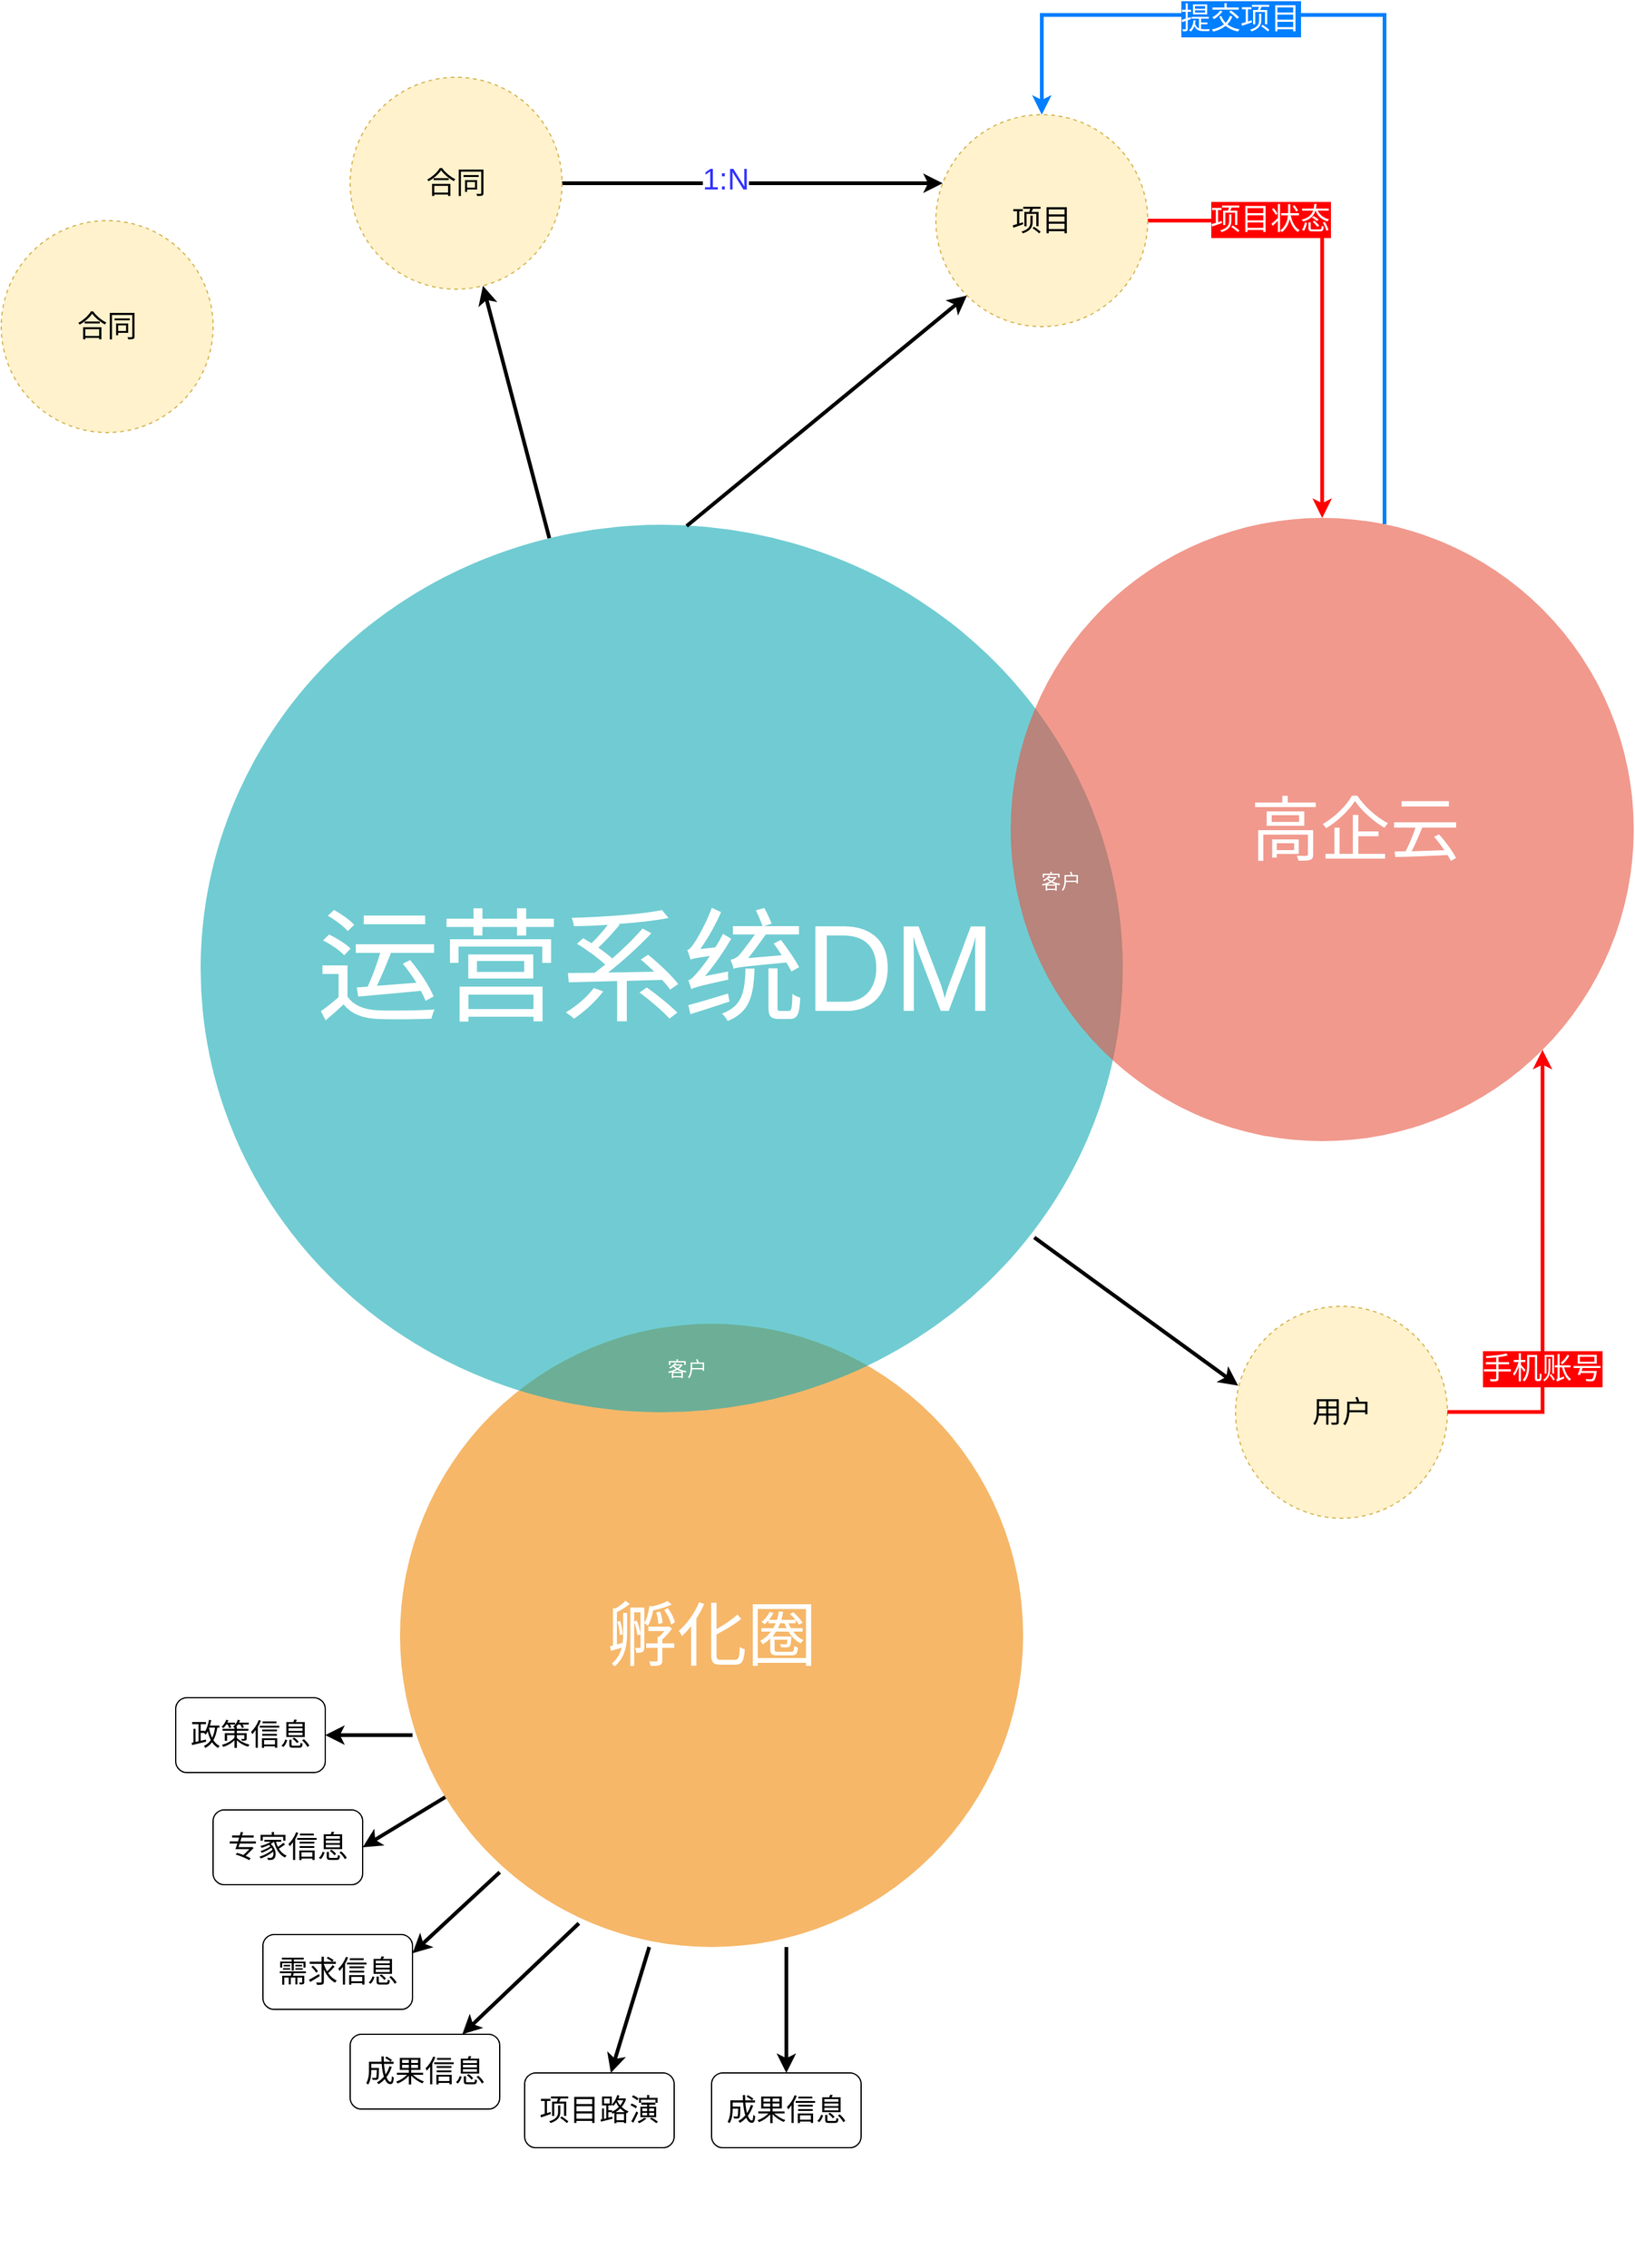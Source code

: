 <mxfile version="10.6.5" type="github"><diagram id="3228e29e-7158-1315-38df-8450db1d8a1d" name="Page-1"><mxGraphModel dx="2852" dy="1660" grid="1" gridSize="10" guides="1" tooltips="1" connect="1" arrows="1" fold="1" page="1" pageScale="1" pageWidth="1169" pageHeight="827" background="#ffffff" math="0" shadow="0"><root><mxCell id="0"/><mxCell id="1" parent="0"/><mxCell id="21531" value="&lt;font style=&quot;font-size: 56px&quot;&gt;孵化圈&lt;/font&gt;" style="ellipse;fillColor=#F08705;opacity=60;strokeColor=none;html=1;fontColor=#FFFFFF;" parent="1" vertex="1"><mxGeometry x="-110" y="610.0" width="500" height="500" as="geometry"/></mxCell><mxCell id="21532" value="" style="ellipse;fillColor=#12AAB5;opacity=60;strokeColor=none;html=1;fontColor=#FFFFFF;" parent="1" vertex="1"><mxGeometry x="-270" y="-31" width="740" height="712" as="geometry"/></mxCell><mxCell id="K_L-0eqV742R1BbK6Dzr-21558" style="edgeStyle=orthogonalEdgeStyle;rounded=0;orthogonalLoop=1;jettySize=auto;html=1;entryX=0.5;entryY=0;entryDx=0;entryDy=0;strokeColor=#007FFF;strokeWidth=3;fontSize=24;fontColor=#FF0000;" edge="1" parent="1" source="21533" target="K_L-0eqV742R1BbK6Dzr-21546"><mxGeometry relative="1" as="geometry"><Array as="points"><mxPoint x="680" y="-440"/><mxPoint x="405" y="-440"/></Array></mxGeometry></mxCell><mxCell id="K_L-0eqV742R1BbK6Dzr-21559" value="提交项目" style="text;html=1;resizable=0;points=[];align=center;verticalAlign=middle;labelBackgroundColor=#007FFF;fontSize=24;labelBorderColor=none;fontColor=#FFFFFF;" vertex="1" connectable="0" parent="K_L-0eqV742R1BbK6Dzr-21558"><mxGeometry x="0.064" y="116" relative="1" as="geometry"><mxPoint as="offset"/></mxGeometry></mxCell><mxCell id="21533" value="" style="ellipse;fillColor=#e85642;opacity=60;strokeColor=none;html=1;fontColor=#FFFFFF;" parent="1" vertex="1"><mxGeometry x="380" y="-36.5" width="500" height="500" as="geometry"/></mxCell><mxCell id="21534" value="&lt;font style=&quot;font-size: 98px&quot;&gt;运营系统DM&lt;/font&gt;" style="text;fontSize=24;align=center;verticalAlign=middle;html=1;fontColor=#FFFFFF;" parent="1" vertex="1"><mxGeometry y="290" width="190" height="70" as="geometry"/></mxCell><mxCell id="21535" value="&lt;font style=&quot;font-size: 56px&quot;&gt;高企云&lt;/font&gt;" style="text;fontSize=24;align=center;verticalAlign=middle;html=1;fontColor=#FFFFFF;" parent="1" vertex="1"><mxGeometry x="560.5" y="178.5" width="190" height="70" as="geometry"/></mxCell><mxCell id="21536" value="孵化圈" style="text;fontSize=24;align=center;verticalAlign=middle;html=1;fontColor=#FFFFFF;" parent="1" vertex="1"><mxGeometry x="70" y="1296.0" width="190" height="70" as="geometry"/></mxCell><mxCell id="21537" value="客户" style="text;align=center;html=1;fontColor=#FFFFFF;fontSize=16;" parent="1" vertex="1"><mxGeometry x="400" y="238.5" width="40" height="40" as="geometry"/></mxCell><mxCell id="K_L-0eqV742R1BbK6Dzr-21556" style="edgeStyle=orthogonalEdgeStyle;rounded=0;orthogonalLoop=1;jettySize=auto;html=1;exitX=1;exitY=0.5;exitDx=0;exitDy=0;strokeColor=#FF0000;strokeWidth=3;fontSize=24;" edge="1" parent="1" source="K_L-0eqV742R1BbK6Dzr-21546" target="21533"><mxGeometry relative="1" as="geometry"/></mxCell><mxCell id="K_L-0eqV742R1BbK6Dzr-21557" value="项目状态" style="text;html=1;resizable=0;points=[];align=center;verticalAlign=middle;labelBackgroundColor=#FF0000;fontSize=24;labelBorderColor=none;fontColor=#FFFFFF;" vertex="1" connectable="0" parent="K_L-0eqV742R1BbK6Dzr-21556"><mxGeometry x="-0.481" y="1" relative="1" as="geometry"><mxPoint as="offset"/></mxGeometry></mxCell><mxCell id="K_L-0eqV742R1BbK6Dzr-21546" value="项目" style="ellipse;whiteSpace=wrap;html=1;aspect=fixed;fillColor=#fff2cc;strokeColor=#d6b656;dashed=1;fontSize=24;" vertex="1" parent="1"><mxGeometry x="320" y="-360" width="170" height="170" as="geometry"/></mxCell><mxCell id="K_L-0eqV742R1BbK6Dzr-21551" value="" style="endArrow=classic;html=1;strokeColor=#000000;strokeWidth=3;entryX=0;entryY=1;entryDx=0;entryDy=0;" edge="1" parent="1" target="K_L-0eqV742R1BbK6Dzr-21546"><mxGeometry width="50" height="50" relative="1" as="geometry"><mxPoint x="120" y="-30" as="sourcePoint"/><mxPoint x="170" y="-80" as="targetPoint"/></mxGeometry></mxCell><mxCell id="K_L-0eqV742R1BbK6Dzr-21560" value="用户" style="ellipse;whiteSpace=wrap;html=1;aspect=fixed;fillColor=#fff2cc;strokeColor=#d6b656;dashed=1;fontSize=24;" vertex="1" parent="1"><mxGeometry x="560.5" y="596" width="170" height="170" as="geometry"/></mxCell><mxCell id="K_L-0eqV742R1BbK6Dzr-21561" value="客户" style="text;align=center;html=1;fontColor=#FFFFFF;fontSize=16;" vertex="1" parent="1"><mxGeometry x="100" y="630" width="40" height="40" as="geometry"/></mxCell><mxCell id="K_L-0eqV742R1BbK6Dzr-21562" value="" style="endArrow=classic;html=1;strokeColor=#000000;strokeWidth=3;fontSize=24;fontColor=#3333FF;entryX=0.012;entryY=0.374;entryDx=0;entryDy=0;exitX=0.904;exitY=0.803;exitDx=0;exitDy=0;exitPerimeter=0;entryPerimeter=0;" edge="1" parent="1" source="21532" target="K_L-0eqV742R1BbK6Dzr-21560"><mxGeometry width="50" height="50" relative="1" as="geometry"><mxPoint x="350" y="590" as="sourcePoint"/><mxPoint x="400" y="540" as="targetPoint"/></mxGeometry></mxCell><mxCell id="K_L-0eqV742R1BbK6Dzr-21565" style="edgeStyle=orthogonalEdgeStyle;rounded=0;orthogonalLoop=1;jettySize=auto;html=1;exitX=1;exitY=0.5;exitDx=0;exitDy=0;strokeColor=#FF0000;strokeWidth=3;fontSize=24;entryX=1;entryY=1;entryDx=0;entryDy=0;" edge="1" parent="1" target="21533"><mxGeometry relative="1" as="geometry"><mxPoint x="730.5" y="680.8" as="sourcePoint"/><mxPoint x="870.5" y="919.3" as="targetPoint"/><Array as="points"><mxPoint x="807" y="681"/></Array></mxGeometry></mxCell><mxCell id="K_L-0eqV742R1BbK6Dzr-21566" value="手机账号" style="text;html=1;resizable=0;points=[];align=center;verticalAlign=bottom;labelBackgroundColor=#FF0000;fontSize=24;labelBorderColor=none;fontColor=#FFFFFF;" vertex="1" connectable="0" parent="K_L-0eqV742R1BbK6Dzr-21565"><mxGeometry x="-0.481" y="1" relative="1" as="geometry"><mxPoint as="offset"/></mxGeometry></mxCell><mxCell id="K_L-0eqV742R1BbK6Dzr-21567" value="&lt;font color=&quot;#000000&quot;&gt;政策信息&lt;/font&gt;" style="rounded=1;whiteSpace=wrap;html=1;labelBackgroundColor=none;fontSize=24;fontColor=#3333FF;fillColor=#ffffff;" vertex="1" parent="1"><mxGeometry x="-290" y="910" width="120" height="60" as="geometry"/></mxCell><mxCell id="K_L-0eqV742R1BbK6Dzr-21568" value="" style="endArrow=classic;html=1;strokeColor=#000000;strokeWidth=3;fontSize=24;fontColor=#3333FF;entryX=1;entryY=0.5;entryDx=0;entryDy=0;" edge="1" parent="1" target="K_L-0eqV742R1BbK6Dzr-21567"><mxGeometry width="50" height="50" relative="1" as="geometry"><mxPoint x="-100" y="940" as="sourcePoint"/><mxPoint x="-50" y="890" as="targetPoint"/></mxGeometry></mxCell><mxCell id="K_L-0eqV742R1BbK6Dzr-21569" value="&lt;font color=&quot;#000000&quot;&gt;专家信息&lt;/font&gt;" style="rounded=1;whiteSpace=wrap;html=1;labelBackgroundColor=none;fontSize=24;fontColor=#3333FF;fillColor=#ffffff;" vertex="1" parent="1"><mxGeometry x="-260" y="1000" width="120" height="60" as="geometry"/></mxCell><mxCell id="K_L-0eqV742R1BbK6Dzr-21570" value="" style="endArrow=classic;html=1;strokeColor=#000000;strokeWidth=3;fontSize=24;fontColor=#3333FF;entryX=1;entryY=0.5;entryDx=0;entryDy=0;" edge="1" parent="1" source="21531" target="K_L-0eqV742R1BbK6Dzr-21569"><mxGeometry width="50" height="50" relative="1" as="geometry"><mxPoint x="-70" y="1010" as="sourcePoint"/><mxPoint x="-20" y="960" as="targetPoint"/></mxGeometry></mxCell><mxCell id="K_L-0eqV742R1BbK6Dzr-21571" value="&lt;font color=&quot;#000000&quot;&gt;需求信息&lt;/font&gt;" style="rounded=1;whiteSpace=wrap;html=1;labelBackgroundColor=none;fontSize=24;fontColor=#3333FF;fillColor=#ffffff;" vertex="1" parent="1"><mxGeometry x="-220" y="1100" width="120" height="60" as="geometry"/></mxCell><mxCell id="K_L-0eqV742R1BbK6Dzr-21572" value="" style="endArrow=classic;html=1;strokeColor=#000000;strokeWidth=3;fontSize=24;fontColor=#3333FF;entryX=1;entryY=0.25;entryDx=0;entryDy=0;" edge="1" parent="1" target="K_L-0eqV742R1BbK6Dzr-21571"><mxGeometry width="50" height="50" relative="1" as="geometry"><mxPoint x="-30" y="1050" as="sourcePoint"/><mxPoint x="20" y="1000" as="targetPoint"/></mxGeometry></mxCell><mxCell id="K_L-0eqV742R1BbK6Dzr-21573" value="&lt;font color=&quot;#000000&quot;&gt;成果信息&lt;/font&gt;" style="rounded=1;whiteSpace=wrap;html=1;labelBackgroundColor=none;fontSize=24;fontColor=#3333FF;fillColor=#ffffff;" vertex="1" parent="1"><mxGeometry x="-150" y="1180" width="120" height="60" as="geometry"/></mxCell><mxCell id="K_L-0eqV742R1BbK6Dzr-21574" value="" style="endArrow=classic;html=1;strokeColor=#000000;strokeWidth=3;fontSize=24;fontColor=#3333FF;entryX=0.75;entryY=0;entryDx=0;entryDy=0;exitX=0.287;exitY=0.962;exitDx=0;exitDy=0;exitPerimeter=0;" edge="1" parent="1" source="21531" target="K_L-0eqV742R1BbK6Dzr-21573"><mxGeometry width="50" height="50" relative="1" as="geometry"><mxPoint x="130" y="1110" as="sourcePoint"/><mxPoint x="180" y="1060" as="targetPoint"/></mxGeometry></mxCell><mxCell id="K_L-0eqV742R1BbK6Dzr-21576" value="&lt;font color=&quot;#000000&quot;&gt;项目路演&lt;/font&gt;" style="rounded=1;whiteSpace=wrap;html=1;labelBackgroundColor=none;fontSize=24;fontColor=#3333FF;fillColor=#ffffff;" vertex="1" parent="1"><mxGeometry x="-10" y="1211" width="120" height="60" as="geometry"/></mxCell><mxCell id="K_L-0eqV742R1BbK6Dzr-21577" value="" style="endArrow=classic;html=1;strokeColor=#000000;strokeWidth=3;fontSize=24;fontColor=#3333FF;" edge="1" parent="1" target="K_L-0eqV742R1BbK6Dzr-21576"><mxGeometry width="50" height="50" relative="1" as="geometry"><mxPoint x="90" y="1110" as="sourcePoint"/><mxPoint x="140" y="1060" as="targetPoint"/></mxGeometry></mxCell><mxCell id="K_L-0eqV742R1BbK6Dzr-21578" value="&lt;font color=&quot;#000000&quot;&gt;成果信息&lt;/font&gt;" style="rounded=1;whiteSpace=wrap;html=1;labelBackgroundColor=none;fontSize=24;fontColor=#3333FF;fillColor=#ffffff;" vertex="1" parent="1"><mxGeometry x="140" y="1211" width="120" height="60" as="geometry"/></mxCell><mxCell id="K_L-0eqV742R1BbK6Dzr-21580" value="" style="endArrow=classic;html=1;strokeColor=#000000;strokeWidth=3;fontSize=24;fontColor=#3333FF;entryX=0.5;entryY=0;entryDx=0;entryDy=0;" edge="1" parent="1" target="K_L-0eqV742R1BbK6Dzr-21578"><mxGeometry width="50" height="50" relative="1" as="geometry"><mxPoint x="200" y="1110" as="sourcePoint"/><mxPoint x="250" y="1060" as="targetPoint"/></mxGeometry></mxCell><mxCell id="K_L-0eqV742R1BbK6Dzr-21584" style="edgeStyle=orthogonalEdgeStyle;rounded=0;orthogonalLoop=1;jettySize=auto;html=1;strokeColor=#000000;strokeWidth=3;fontSize=24;fontColor=#3333FF;" edge="1" parent="1" source="K_L-0eqV742R1BbK6Dzr-21581" target="K_L-0eqV742R1BbK6Dzr-21546"><mxGeometry relative="1" as="geometry"><Array as="points"><mxPoint x="250" y="-305"/><mxPoint x="250" y="-305"/></Array></mxGeometry></mxCell><mxCell id="K_L-0eqV742R1BbK6Dzr-21585" value="1:N&lt;br&gt;" style="text;html=1;resizable=0;points=[];align=center;verticalAlign=middle;labelBackgroundColor=#ffffff;fontSize=24;fontColor=#3333FF;" vertex="1" connectable="0" parent="K_L-0eqV742R1BbK6Dzr-21584"><mxGeometry x="0.504" y="99" relative="1" as="geometry"><mxPoint x="-99" y="96" as="offset"/></mxGeometry></mxCell><mxCell id="K_L-0eqV742R1BbK6Dzr-21581" value="合同" style="ellipse;whiteSpace=wrap;html=1;aspect=fixed;fillColor=#fff2cc;strokeColor=#d6b656;dashed=1;fontSize=24;" vertex="1" parent="1"><mxGeometry x="-150" y="-390" width="170" height="170" as="geometry"/></mxCell><mxCell id="K_L-0eqV742R1BbK6Dzr-21583" value="" style="endArrow=classic;html=1;strokeColor=#000000;strokeWidth=3;fontSize=24;fontColor=#3333FF;" edge="1" parent="1" source="21532" target="K_L-0eqV742R1BbK6Dzr-21581"><mxGeometry width="50" height="50" relative="1" as="geometry"><mxPoint x="-20" y="-20" as="sourcePoint"/><mxPoint x="30" y="-70" as="targetPoint"/></mxGeometry></mxCell><mxCell id="K_L-0eqV742R1BbK6Dzr-21586" value="合同" style="ellipse;whiteSpace=wrap;html=1;aspect=fixed;fillColor=#fff2cc;strokeColor=#d6b656;dashed=1;fontSize=24;" vertex="1" parent="1"><mxGeometry x="-430" y="-275" width="170" height="170" as="geometry"/></mxCell></root></mxGraphModel></diagram></mxfile>